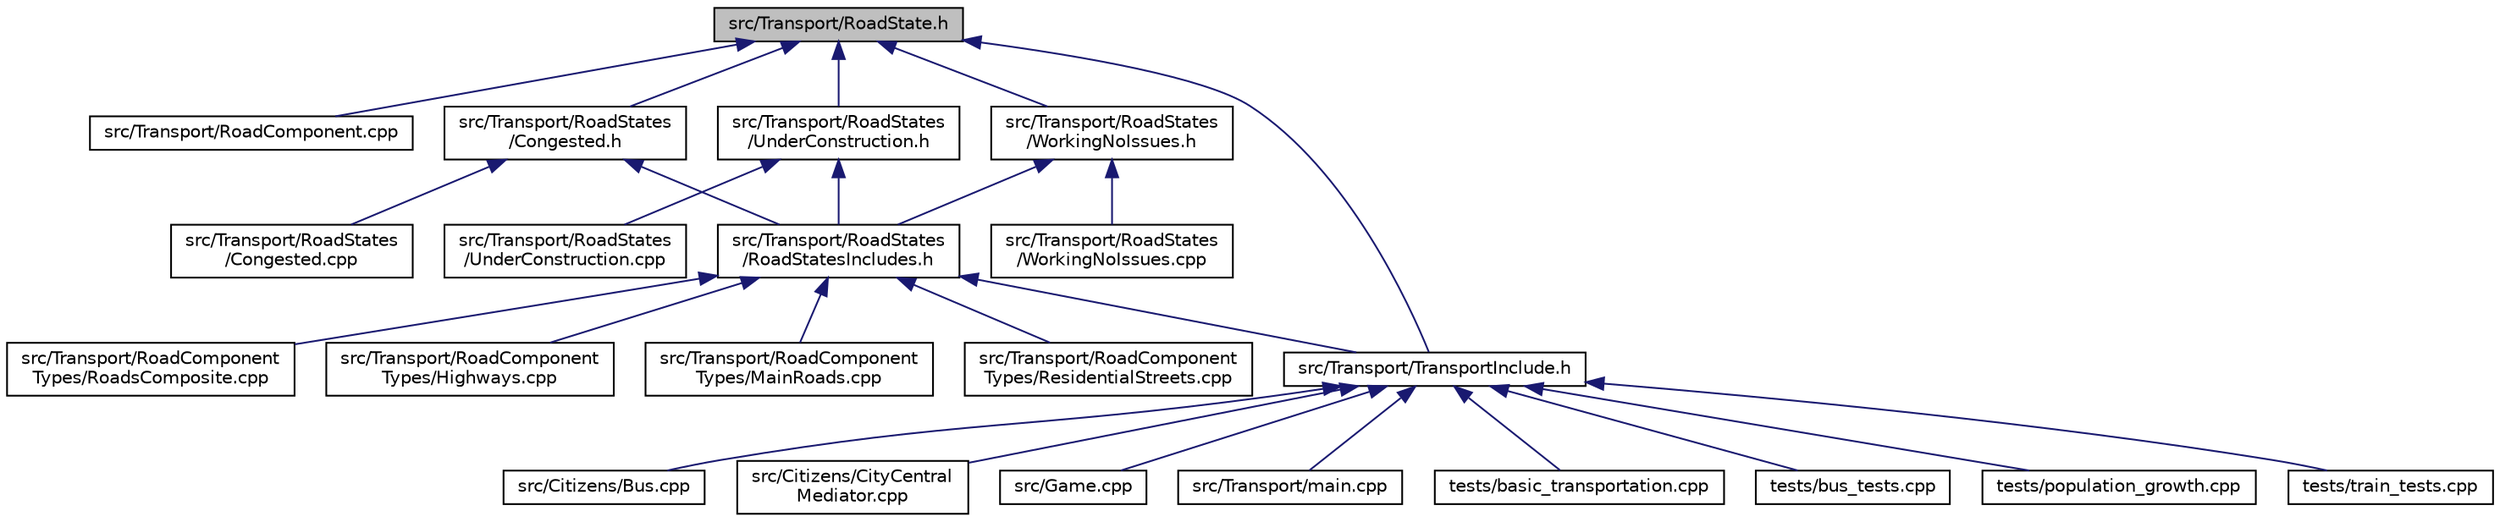 digraph "src/Transport/RoadState.h"
{
 // LATEX_PDF_SIZE
  edge [fontname="Helvetica",fontsize="10",labelfontname="Helvetica",labelfontsize="10"];
  node [fontname="Helvetica",fontsize="10",shape=record];
  Node1 [label="src/Transport/RoadState.h",height=0.2,width=0.4,color="black", fillcolor="grey75", style="filled", fontcolor="black",tooltip=" "];
  Node1 -> Node2 [dir="back",color="midnightblue",fontsize="10",style="solid"];
  Node2 [label="src/Transport/RoadComponent.cpp",height=0.2,width=0.4,color="black", fillcolor="white", style="filled",URL="$RoadComponent_8cpp.html",tooltip=" "];
  Node1 -> Node3 [dir="back",color="midnightblue",fontsize="10",style="solid"];
  Node3 [label="src/Transport/RoadStates\l/Congested.h",height=0.2,width=0.4,color="black", fillcolor="white", style="filled",URL="$Congested_8h.html",tooltip=" "];
  Node3 -> Node4 [dir="back",color="midnightblue",fontsize="10",style="solid"];
  Node4 [label="src/Transport/RoadStates\l/Congested.cpp",height=0.2,width=0.4,color="black", fillcolor="white", style="filled",URL="$Congested_8cpp.html",tooltip=" "];
  Node3 -> Node5 [dir="back",color="midnightblue",fontsize="10",style="solid"];
  Node5 [label="src/Transport/RoadStates\l/RoadStatesIncludes.h",height=0.2,width=0.4,color="black", fillcolor="white", style="filled",URL="$RoadStatesIncludes_8h.html",tooltip=" "];
  Node5 -> Node6 [dir="back",color="midnightblue",fontsize="10",style="solid"];
  Node6 [label="src/Transport/RoadComponent\lTypes/Highways.cpp",height=0.2,width=0.4,color="black", fillcolor="white", style="filled",URL="$Highways_8cpp.html",tooltip=" "];
  Node5 -> Node7 [dir="back",color="midnightblue",fontsize="10",style="solid"];
  Node7 [label="src/Transport/RoadComponent\lTypes/MainRoads.cpp",height=0.2,width=0.4,color="black", fillcolor="white", style="filled",URL="$MainRoads_8cpp.html",tooltip=" "];
  Node5 -> Node8 [dir="back",color="midnightblue",fontsize="10",style="solid"];
  Node8 [label="src/Transport/RoadComponent\lTypes/ResidentialStreets.cpp",height=0.2,width=0.4,color="black", fillcolor="white", style="filled",URL="$ResidentialStreets_8cpp.html",tooltip=" "];
  Node5 -> Node9 [dir="back",color="midnightblue",fontsize="10",style="solid"];
  Node9 [label="src/Transport/RoadComponent\lTypes/RoadsComposite.cpp",height=0.2,width=0.4,color="black", fillcolor="white", style="filled",URL="$RoadsComposite_8cpp.html",tooltip=" "];
  Node5 -> Node10 [dir="back",color="midnightblue",fontsize="10",style="solid"];
  Node10 [label="src/Transport/TransportInclude.h",height=0.2,width=0.4,color="black", fillcolor="white", style="filled",URL="$TransportInclude_8h.html",tooltip=" "];
  Node10 -> Node11 [dir="back",color="midnightblue",fontsize="10",style="solid"];
  Node11 [label="src/Citizens/Bus.cpp",height=0.2,width=0.4,color="black", fillcolor="white", style="filled",URL="$Bus_8cpp.html",tooltip=" "];
  Node10 -> Node12 [dir="back",color="midnightblue",fontsize="10",style="solid"];
  Node12 [label="src/Citizens/CityCentral\lMediator.cpp",height=0.2,width=0.4,color="black", fillcolor="white", style="filled",URL="$CityCentralMediator_8cpp.html",tooltip=" "];
  Node10 -> Node13 [dir="back",color="midnightblue",fontsize="10",style="solid"];
  Node13 [label="src/Game.cpp",height=0.2,width=0.4,color="black", fillcolor="white", style="filled",URL="$Game_8cpp.html",tooltip=" "];
  Node10 -> Node14 [dir="back",color="midnightblue",fontsize="10",style="solid"];
  Node14 [label="src/Transport/main.cpp",height=0.2,width=0.4,color="black", fillcolor="white", style="filled",URL="$Transport_2main_8cpp.html",tooltip=" "];
  Node10 -> Node15 [dir="back",color="midnightblue",fontsize="10",style="solid"];
  Node15 [label="tests/basic_transportation.cpp",height=0.2,width=0.4,color="black", fillcolor="white", style="filled",URL="$basic__transportation_8cpp.html",tooltip=" "];
  Node10 -> Node16 [dir="back",color="midnightblue",fontsize="10",style="solid"];
  Node16 [label="tests/bus_tests.cpp",height=0.2,width=0.4,color="black", fillcolor="white", style="filled",URL="$bus__tests_8cpp.html",tooltip=" "];
  Node10 -> Node17 [dir="back",color="midnightblue",fontsize="10",style="solid"];
  Node17 [label="tests/population_growth.cpp",height=0.2,width=0.4,color="black", fillcolor="white", style="filled",URL="$population__growth_8cpp.html",tooltip=" "];
  Node10 -> Node18 [dir="back",color="midnightblue",fontsize="10",style="solid"];
  Node18 [label="tests/train_tests.cpp",height=0.2,width=0.4,color="black", fillcolor="white", style="filled",URL="$train__tests_8cpp.html",tooltip=" "];
  Node1 -> Node19 [dir="back",color="midnightblue",fontsize="10",style="solid"];
  Node19 [label="src/Transport/RoadStates\l/UnderConstruction.h",height=0.2,width=0.4,color="black", fillcolor="white", style="filled",URL="$UnderConstruction_8h.html",tooltip=" "];
  Node19 -> Node5 [dir="back",color="midnightblue",fontsize="10",style="solid"];
  Node19 -> Node20 [dir="back",color="midnightblue",fontsize="10",style="solid"];
  Node20 [label="src/Transport/RoadStates\l/UnderConstruction.cpp",height=0.2,width=0.4,color="black", fillcolor="white", style="filled",URL="$UnderConstruction_8cpp.html",tooltip=" "];
  Node1 -> Node21 [dir="back",color="midnightblue",fontsize="10",style="solid"];
  Node21 [label="src/Transport/RoadStates\l/WorkingNoIssues.h",height=0.2,width=0.4,color="black", fillcolor="white", style="filled",URL="$WorkingNoIssues_8h.html",tooltip=" "];
  Node21 -> Node5 [dir="back",color="midnightblue",fontsize="10",style="solid"];
  Node21 -> Node22 [dir="back",color="midnightblue",fontsize="10",style="solid"];
  Node22 [label="src/Transport/RoadStates\l/WorkingNoIssues.cpp",height=0.2,width=0.4,color="black", fillcolor="white", style="filled",URL="$WorkingNoIssues_8cpp.html",tooltip=" "];
  Node1 -> Node10 [dir="back",color="midnightblue",fontsize="10",style="solid"];
}
